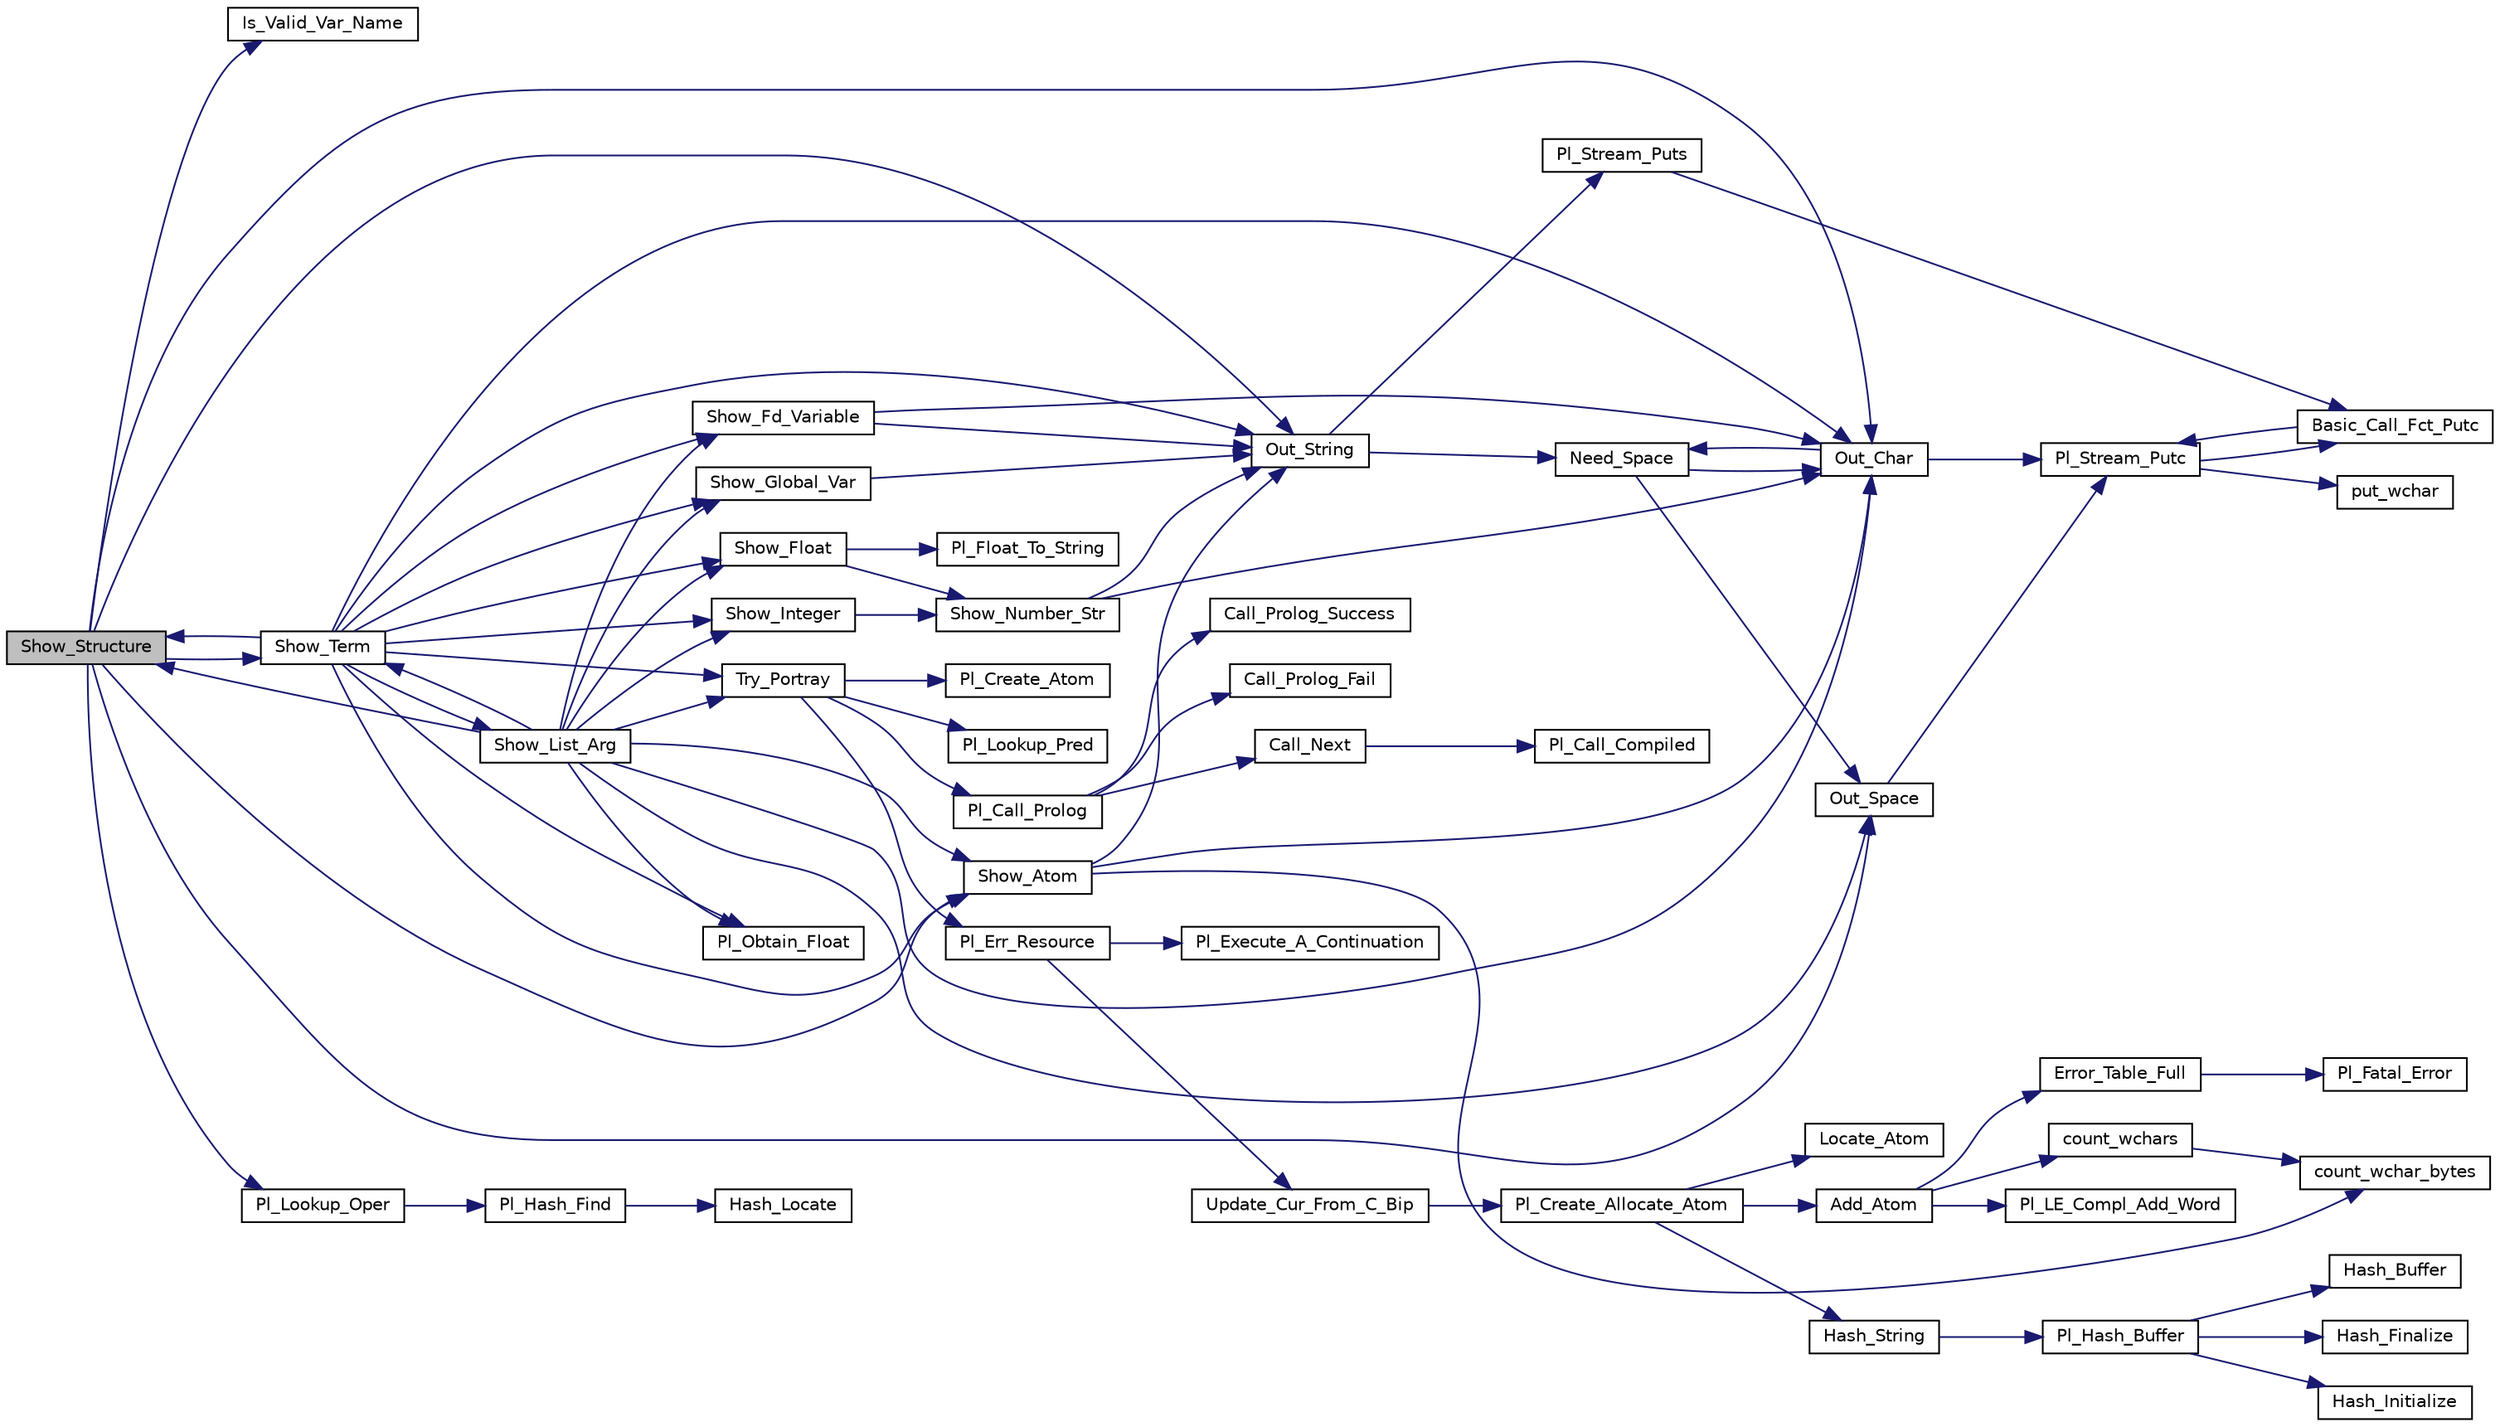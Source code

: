 digraph "Show_Structure"
{
  edge [fontname="Helvetica",fontsize="10",labelfontname="Helvetica",labelfontsize="10"];
  node [fontname="Helvetica",fontsize="10",shape=record];
  rankdir="LR";
  Node1 [label="Show_Structure",height=0.2,width=0.4,color="black", fillcolor="grey75", style="filled", fontcolor="black"];
  Node1 -> Node2 [color="midnightblue",fontsize="10",style="solid"];
  Node2 [label="Is_Valid_Var_Name",height=0.2,width=0.4,color="black", fillcolor="white", style="filled",URL="$write__supp_8c.html#ae8fa2cc3af4278052d126446695704c4"];
  Node1 -> Node3 [color="midnightblue",fontsize="10",style="solid"];
  Node3 [label="Out_String",height=0.2,width=0.4,color="black", fillcolor="white", style="filled",URL="$write__supp_8c.html#acc0f38c1b4b543509fa3dc2161a754d5"];
  Node3 -> Node4 [color="midnightblue",fontsize="10",style="solid"];
  Node4 [label="Need_Space",height=0.2,width=0.4,color="black", fillcolor="white", style="filled",URL="$write__supp_8c.html#a1accd85dd273c868523287f70409e55a"];
  Node4 -> Node5 [color="midnightblue",fontsize="10",style="solid"];
  Node5 [label="Out_Space",height=0.2,width=0.4,color="black", fillcolor="white", style="filled",URL="$write__supp_8c.html#a1b8fd4efcb94323a3da3336c022a49d3"];
  Node5 -> Node6 [color="midnightblue",fontsize="10",style="solid"];
  Node6 [label="Pl_Stream_Putc",height=0.2,width=0.4,color="black", fillcolor="white", style="filled",URL="$stream__supp_8c.html#aaa89ed2e422788cf2648a9228868c1b6"];
  Node6 -> Node7 [color="midnightblue",fontsize="10",style="solid"];
  Node7 [label="put_wchar",height=0.2,width=0.4,color="black", fillcolor="white", style="filled",URL="$pl__wchar_8c.html#a31bcb7c7ad4174170702cb4399feb8e3"];
  Node6 -> Node8 [color="midnightblue",fontsize="10",style="solid"];
  Node8 [label="Basic_Call_Fct_Putc",height=0.2,width=0.4,color="black", fillcolor="white", style="filled",URL="$stream__supp_8c.html#a8f331c65c933f08991e3d6622ffe538f"];
  Node8 -> Node6 [color="midnightblue",fontsize="10",style="solid"];
  Node4 -> Node9 [color="midnightblue",fontsize="10",style="solid"];
  Node9 [label="Out_Char",height=0.2,width=0.4,color="black", fillcolor="white", style="filled",URL="$write__supp_8c.html#a0716e3969018be737068cbe8bb31c568"];
  Node9 -> Node4 [color="midnightblue",fontsize="10",style="solid"];
  Node9 -> Node6 [color="midnightblue",fontsize="10",style="solid"];
  Node3 -> Node10 [color="midnightblue",fontsize="10",style="solid"];
  Node10 [label="Pl_Stream_Puts",height=0.2,width=0.4,color="black", fillcolor="white", style="filled",URL="$stream__supp_8c.html#a31eee9920a69a51c28e0eac5eb3adedb"];
  Node10 -> Node8 [color="midnightblue",fontsize="10",style="solid"];
  Node1 -> Node11 [color="midnightblue",fontsize="10",style="solid"];
  Node11 [label="Show_Atom",height=0.2,width=0.4,color="black", fillcolor="white", style="filled",URL="$write__supp_8c.html#ab9528524a1da895e0a90a3cff8fc8034"];
  Node11 -> Node9 [color="midnightblue",fontsize="10",style="solid"];
  Node11 -> Node3 [color="midnightblue",fontsize="10",style="solid"];
  Node11 -> Node12 [color="midnightblue",fontsize="10",style="solid"];
  Node12 [label="count_wchar_bytes",height=0.2,width=0.4,color="black", fillcolor="white", style="filled",URL="$pl__wchar_8c.html#afa9feb443cef2f8da40dd45a8c0e273d"];
  Node1 -> Node9 [color="midnightblue",fontsize="10",style="solid"];
  Node1 -> Node5 [color="midnightblue",fontsize="10",style="solid"];
  Node1 -> Node13 [color="midnightblue",fontsize="10",style="solid"];
  Node13 [label="Show_Term",height=0.2,width=0.4,color="black", fillcolor="white", style="filled",URL="$write__supp_8c.html#a3bf50747586d61c7ad0cb5b3f661303c"];
  Node13 -> Node11 [color="midnightblue",fontsize="10",style="solid"];
  Node13 -> Node14 [color="midnightblue",fontsize="10",style="solid"];
  Node14 [label="Try_Portray",height=0.2,width=0.4,color="black", fillcolor="white", style="filled",URL="$write__supp_8c.html#a6187d629a477d9d5e0315251075d4af1"];
  Node14 -> Node15 [color="midnightblue",fontsize="10",style="solid"];
  Node15 [label="Pl_Lookup_Pred",height=0.2,width=0.4,color="black", fillcolor="white", style="filled",URL="$pred_8c.html#aa8ebf08b93ec7e4bde2c544c70ba4c39"];
  Node14 -> Node16 [color="midnightblue",fontsize="10",style="solid"];
  Node16 [label="Pl_Create_Atom",height=0.2,width=0.4,color="black", fillcolor="white", style="filled",URL="$atom_8c.html#a068c993d95113a2ba7643918e68eedb3"];
  Node14 -> Node17 [color="midnightblue",fontsize="10",style="solid"];
  Node17 [label="Pl_Err_Resource",height=0.2,width=0.4,color="black", fillcolor="white", style="filled",URL="$error__supp_8c.html#ac4b8eee4e76280eba5880e9eb1ac520e"];
  Node17 -> Node18 [color="midnightblue",fontsize="10",style="solid"];
  Node18 [label="Update_Cur_From_C_Bip",height=0.2,width=0.4,color="black", fillcolor="white", style="filled",URL="$error__supp_8c.html#aef1341aeb3ceb943d8e9d7d6f77b0582"];
  Node18 -> Node19 [color="midnightblue",fontsize="10",style="solid"];
  Node19 [label="Pl_Create_Allocate_Atom",height=0.2,width=0.4,color="black", fillcolor="white", style="filled",URL="$atom_8c.html#a76a3983dda97458000ed903b9bc94f6c"];
  Node19 -> Node20 [color="midnightblue",fontsize="10",style="solid"];
  Node20 [label="Hash_String",height=0.2,width=0.4,color="black", fillcolor="white", style="filled",URL="$atom_8c.html#a9ed09c0173fe0a0e6d0f90ec363687fe"];
  Node20 -> Node21 [color="midnightblue",fontsize="10",style="solid"];
  Node21 [label="Pl_Hash_Buffer",height=0.2,width=0.4,color="black", fillcolor="white", style="filled",URL="$hash__fct_8c.html#a59393adcfbeeda198a890af25f29cf7c"];
  Node21 -> Node22 [color="midnightblue",fontsize="10",style="solid"];
  Node22 [label="Hash_Initialize",height=0.2,width=0.4,color="black", fillcolor="white", style="filled",URL="$hash__fct_8c.html#abe414d7525a1bb4fcb8e4fd757498cb9"];
  Node21 -> Node23 [color="midnightblue",fontsize="10",style="solid"];
  Node23 [label="Hash_Buffer",height=0.2,width=0.4,color="black", fillcolor="white", style="filled",URL="$hash__fct_8c.html#a8b1af6cc6089ce3e2e3dc0a8a0d55e90"];
  Node21 -> Node24 [color="midnightblue",fontsize="10",style="solid"];
  Node24 [label="Hash_Finalize",height=0.2,width=0.4,color="black", fillcolor="white", style="filled",URL="$hash__fct_8c.html#aa33bb265b03bb03aa455241e374409f7"];
  Node19 -> Node25 [color="midnightblue",fontsize="10",style="solid"];
  Node25 [label="Locate_Atom",height=0.2,width=0.4,color="black", fillcolor="white", style="filled",URL="$atom_8c.html#ad4222685eae3cdb0315df48a8a7e89fc"];
  Node19 -> Node26 [color="midnightblue",fontsize="10",style="solid"];
  Node26 [label="Add_Atom",height=0.2,width=0.4,color="black", fillcolor="white", style="filled",URL="$atom_8c.html#abe628ad301508c0ed926cfb4bc791818"];
  Node26 -> Node27 [color="midnightblue",fontsize="10",style="solid"];
  Node27 [label="Error_Table_Full",height=0.2,width=0.4,color="black", fillcolor="white", style="filled",URL="$atom_8c.html#a37c733b7022eab8b9b95f0182591ee15"];
  Node27 -> Node28 [color="midnightblue",fontsize="10",style="solid"];
  Node28 [label="Pl_Fatal_Error",height=0.2,width=0.4,color="black", fillcolor="white", style="filled",URL="$misc_8c.html#a190fea7904d7245d4fdc5e9404a07907"];
  Node26 -> Node29 [color="midnightblue",fontsize="10",style="solid"];
  Node29 [label="count_wchars",height=0.2,width=0.4,color="black", fillcolor="white", style="filled",URL="$pl__wchar_8c.html#a55a0d7269a65645bbd4c978385b0c7a3"];
  Node29 -> Node12 [color="midnightblue",fontsize="10",style="solid"];
  Node26 -> Node30 [color="midnightblue",fontsize="10",style="solid"];
  Node30 [label="Pl_LE_Compl_Add_Word",height=0.2,width=0.4,color="black", fillcolor="white", style="filled",URL="$linedit_8c.html#ab2a8db946ffd8187b5216ff4ac8cbe7c"];
  Node17 -> Node31 [color="midnightblue",fontsize="10",style="solid"];
  Node31 [label="Pl_Execute_A_Continuation",height=0.2,width=0.4,color="black", fillcolor="white", style="filled",URL="$engine_8c.html#ae0fcb6df66410fd57c52a0ba16527642"];
  Node14 -> Node32 [color="midnightblue",fontsize="10",style="solid"];
  Node32 [label="Pl_Call_Prolog",height=0.2,width=0.4,color="black", fillcolor="white", style="filled",URL="$engine_8c.html#a837196745e0fb6af03ee5e5d062e1087"];
  Node32 -> Node33 [color="midnightblue",fontsize="10",style="solid"];
  Node33 [label="Call_Prolog_Fail",height=0.2,width=0.4,color="black", fillcolor="white", style="filled",URL="$engine_8c.html#accfe7947a971f240bf7b8b2bedc59e29"];
  Node32 -> Node34 [color="midnightblue",fontsize="10",style="solid"];
  Node34 [label="Call_Prolog_Success",height=0.2,width=0.4,color="black", fillcolor="white", style="filled",URL="$engine_8c.html#ae7d5f8d0ac490ede3fcb48af7cceec55"];
  Node32 -> Node35 [color="midnightblue",fontsize="10",style="solid"];
  Node35 [label="Call_Next",height=0.2,width=0.4,color="black", fillcolor="white", style="filled",URL="$engine_8c.html#a5f34f0c2b928a4bfe7057ced6cd446c8"];
  Node35 -> Node36 [color="midnightblue",fontsize="10",style="solid"];
  Node36 [label="Pl_Call_Compiled",height=0.2,width=0.4,color="black", fillcolor="white", style="filled",URL="$engine_8c.html#a598600283dd767c2b3d11e798384023c"];
  Node13 -> Node37 [color="midnightblue",fontsize="10",style="solid"];
  Node37 [label="Show_Global_Var",height=0.2,width=0.4,color="black", fillcolor="white", style="filled",URL="$write__supp_8c.html#ac48377a9d64f9753ed969df040cc3d35"];
  Node37 -> Node3 [color="midnightblue",fontsize="10",style="solid"];
  Node13 -> Node38 [color="midnightblue",fontsize="10",style="solid"];
  Node38 [label="Show_Fd_Variable",height=0.2,width=0.4,color="black", fillcolor="white", style="filled",URL="$write__supp_8c.html#aa4bd3724ca8f20102308c707395e0334"];
  Node38 -> Node3 [color="midnightblue",fontsize="10",style="solid"];
  Node38 -> Node9 [color="midnightblue",fontsize="10",style="solid"];
  Node13 -> Node39 [color="midnightblue",fontsize="10",style="solid"];
  Node39 [label="Show_Integer",height=0.2,width=0.4,color="black", fillcolor="white", style="filled",URL="$write__supp_8c.html#acf4a5c3b7e3e9ca93a7746ce2b6ed148"];
  Node39 -> Node40 [color="midnightblue",fontsize="10",style="solid"];
  Node40 [label="Show_Number_Str",height=0.2,width=0.4,color="black", fillcolor="white", style="filled",URL="$write__supp_8c.html#ae39a5aa1e23a384b3fa418527b797a17"];
  Node40 -> Node3 [color="midnightblue",fontsize="10",style="solid"];
  Node40 -> Node9 [color="midnightblue",fontsize="10",style="solid"];
  Node13 -> Node41 [color="midnightblue",fontsize="10",style="solid"];
  Node41 [label="Show_Float",height=0.2,width=0.4,color="black", fillcolor="white", style="filled",URL="$write__supp_8c.html#a481418dab2dbb815a7d7f82e65ce2d4f"];
  Node41 -> Node40 [color="midnightblue",fontsize="10",style="solid"];
  Node41 -> Node42 [color="midnightblue",fontsize="10",style="solid"];
  Node42 [label="Pl_Float_To_String",height=0.2,width=0.4,color="black", fillcolor="white", style="filled",URL="$write__supp_8c.html#a1673be4f0aa877750064b9fd414f8931"];
  Node13 -> Node43 [color="midnightblue",fontsize="10",style="solid"];
  Node43 [label="Pl_Obtain_Float",height=0.2,width=0.4,color="black", fillcolor="white", style="filled",URL="$wam__inst_8c.html#abe61f0e18fbf38ab873ac2754c9498ce"];
  Node13 -> Node3 [color="midnightblue",fontsize="10",style="solid"];
  Node13 -> Node9 [color="midnightblue",fontsize="10",style="solid"];
  Node13 -> Node44 [color="midnightblue",fontsize="10",style="solid"];
  Node44 [label="Show_List_Arg",height=0.2,width=0.4,color="black", fillcolor="white", style="filled",URL="$write__supp_8c.html#a6edee9acb531f74d73c3f0799cefe7ba"];
  Node44 -> Node13 [color="midnightblue",fontsize="10",style="solid"];
  Node44 -> Node37 [color="midnightblue",fontsize="10",style="solid"];
  Node44 -> Node14 [color="midnightblue",fontsize="10",style="solid"];
  Node44 -> Node11 [color="midnightblue",fontsize="10",style="solid"];
  Node44 -> Node38 [color="midnightblue",fontsize="10",style="solid"];
  Node44 -> Node39 [color="midnightblue",fontsize="10",style="solid"];
  Node44 -> Node41 [color="midnightblue",fontsize="10",style="solid"];
  Node44 -> Node43 [color="midnightblue",fontsize="10",style="solid"];
  Node44 -> Node9 [color="midnightblue",fontsize="10",style="solid"];
  Node44 -> Node5 [color="midnightblue",fontsize="10",style="solid"];
  Node44 -> Node1 [color="midnightblue",fontsize="10",style="solid"];
  Node13 -> Node1 [color="midnightblue",fontsize="10",style="solid"];
  Node1 -> Node45 [color="midnightblue",fontsize="10",style="solid"];
  Node45 [label="Pl_Lookup_Oper",height=0.2,width=0.4,color="black", fillcolor="white", style="filled",URL="$oper_8c.html#ad19a4b74ee5976a08c08ca792bef46b5"];
  Node45 -> Node46 [color="midnightblue",fontsize="10",style="solid"];
  Node46 [label="Pl_Hash_Find",height=0.2,width=0.4,color="black", fillcolor="white", style="filled",URL="$hash_8c.html#aec674b585bde3301a8a850dd742cc243"];
  Node46 -> Node47 [color="midnightblue",fontsize="10",style="solid"];
  Node47 [label="Hash_Locate",height=0.2,width=0.4,color="black", fillcolor="white", style="filled",URL="$hash_8c.html#a12948099c13cb849ed3575849492ac33"];
}
